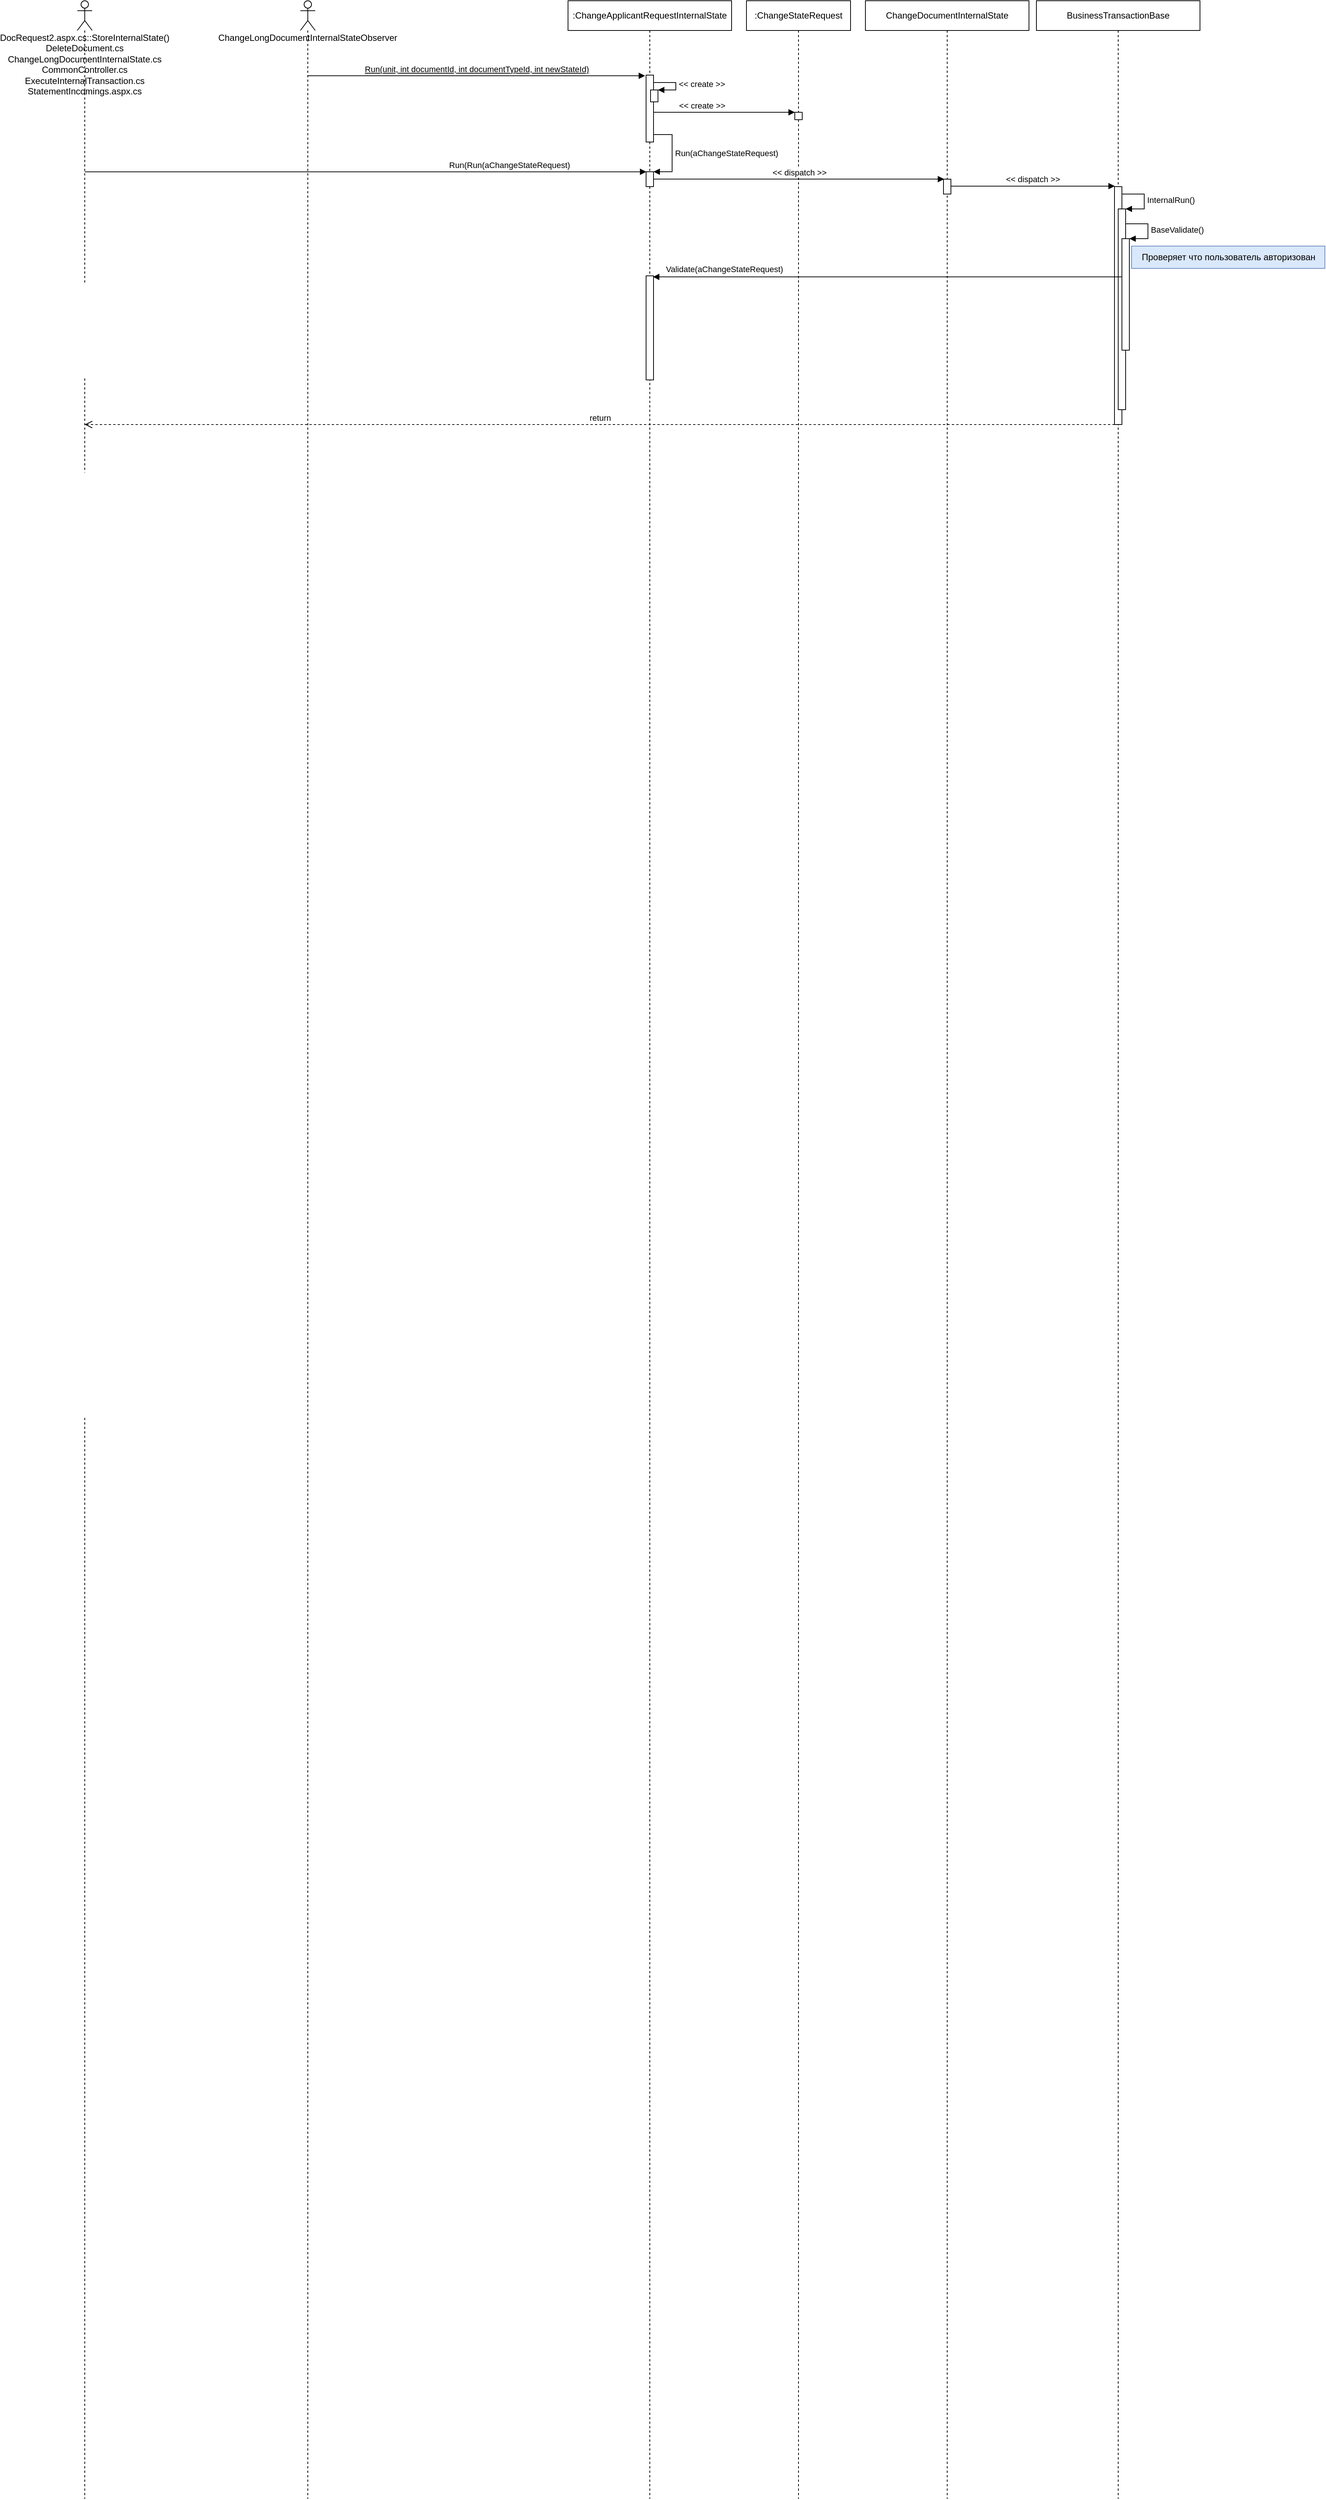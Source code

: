 <mxfile version="20.5.3" type="github">
  <diagram id="NJ8cJHLValZRu48dwTv1" name="Страница 1">
    <mxGraphModel dx="2640" dy="1047" grid="1" gridSize="10" guides="1" tooltips="1" connect="1" arrows="1" fold="1" page="1" pageScale="1" pageWidth="827" pageHeight="1169" math="0" shadow="0">
      <root>
        <mxCell id="0" />
        <mxCell id="1" parent="0" />
        <mxCell id="DkcC5H-eTf_ur9rVXrn--1" value=":ChangeApplicantRequestInternalState" style="shape=umlLifeline;perimeter=lifelinePerimeter;whiteSpace=wrap;html=1;container=1;collapsible=0;recursiveResize=0;outlineConnect=0;" vertex="1" parent="1">
          <mxGeometry x="-320" y="40" width="220" height="3360" as="geometry" />
        </mxCell>
        <mxCell id="DkcC5H-eTf_ur9rVXrn--5" value="" style="html=1;points=[];perimeter=orthogonalPerimeter;" vertex="1" parent="DkcC5H-eTf_ur9rVXrn--1">
          <mxGeometry x="105" y="100" width="10" height="90" as="geometry" />
        </mxCell>
        <mxCell id="DkcC5H-eTf_ur9rVXrn--7" value="" style="html=1;points=[];perimeter=orthogonalPerimeter;" vertex="1" parent="DkcC5H-eTf_ur9rVXrn--1">
          <mxGeometry x="111" y="120" width="10" height="16" as="geometry" />
        </mxCell>
        <mxCell id="DkcC5H-eTf_ur9rVXrn--8" value="&amp;lt;&amp;lt; create &amp;gt;&amp;gt;" style="edgeStyle=orthogonalEdgeStyle;html=1;align=left;spacingLeft=2;endArrow=block;rounded=0;entryX=1;entryY=0;" edge="1" target="DkcC5H-eTf_ur9rVXrn--7" parent="DkcC5H-eTf_ur9rVXrn--1" source="DkcC5H-eTf_ur9rVXrn--5">
          <mxGeometry relative="1" as="geometry">
            <mxPoint x="115" y="124" as="sourcePoint" />
            <Array as="points">
              <mxPoint x="145" y="110" />
              <mxPoint x="145" y="120" />
            </Array>
          </mxGeometry>
        </mxCell>
        <mxCell id="DkcC5H-eTf_ur9rVXrn--10" value="" style="html=1;points=[];perimeter=orthogonalPerimeter;" vertex="1" parent="DkcC5H-eTf_ur9rVXrn--1">
          <mxGeometry x="105" y="230" width="10" height="20" as="geometry" />
        </mxCell>
        <mxCell id="DkcC5H-eTf_ur9rVXrn--11" value="Run(aChangeStateRequest)" style="edgeStyle=orthogonalEdgeStyle;html=1;align=left;spacingLeft=2;endArrow=block;rounded=0;entryX=1;entryY=0;" edge="1" target="DkcC5H-eTf_ur9rVXrn--10" parent="DkcC5H-eTf_ur9rVXrn--1" source="DkcC5H-eTf_ur9rVXrn--5">
          <mxGeometry relative="1" as="geometry">
            <mxPoint x="110" y="210" as="sourcePoint" />
            <Array as="points">
              <mxPoint x="140" y="180" />
              <mxPoint x="140" y="230" />
            </Array>
          </mxGeometry>
        </mxCell>
        <mxCell id="DkcC5H-eTf_ur9rVXrn--42" value="" style="html=1;points=[];perimeter=orthogonalPerimeter;" vertex="1" parent="DkcC5H-eTf_ur9rVXrn--1">
          <mxGeometry x="105" y="370" width="10" height="140" as="geometry" />
        </mxCell>
        <mxCell id="DkcC5H-eTf_ur9rVXrn--4" value="&lt;u&gt;Run(unit, int documentId, int documentTypeId, int newStateId)&lt;/u&gt;" style="html=1;verticalAlign=bottom;endArrow=block;rounded=0;entryX=-0.14;entryY=0.01;entryDx=0;entryDy=0;entryPerimeter=0;" edge="1" parent="1" source="DkcC5H-eTf_ur9rVXrn--43" target="DkcC5H-eTf_ur9rVXrn--5">
          <mxGeometry width="80" relative="1" as="geometry">
            <mxPoint x="-540" y="220" as="sourcePoint" />
            <mxPoint x="-460" y="220" as="targetPoint" />
          </mxGeometry>
        </mxCell>
        <mxCell id="DkcC5H-eTf_ur9rVXrn--12" value=":ChangeStateRequest" style="shape=umlLifeline;perimeter=lifelinePerimeter;whiteSpace=wrap;html=1;container=1;collapsible=0;recursiveResize=0;outlineConnect=0;" vertex="1" parent="1">
          <mxGeometry x="-80" y="40" width="140" height="3360" as="geometry" />
        </mxCell>
        <mxCell id="DkcC5H-eTf_ur9rVXrn--19" value="" style="html=1;points=[];perimeter=orthogonalPerimeter;" vertex="1" parent="DkcC5H-eTf_ur9rVXrn--12">
          <mxGeometry x="65" y="150" width="10" height="10" as="geometry" />
        </mxCell>
        <mxCell id="DkcC5H-eTf_ur9rVXrn--18" value="&amp;lt;&amp;lt; create &amp;gt;&amp;gt;" style="html=1;verticalAlign=bottom;endArrow=block;rounded=0;entryX=0.009;entryY=0.004;entryDx=0;entryDy=0;entryPerimeter=0;" edge="1" parent="1" source="DkcC5H-eTf_ur9rVXrn--5" target="DkcC5H-eTf_ur9rVXrn--19">
          <mxGeometry x="-0.316" width="80" relative="1" as="geometry">
            <mxPoint x="-110" y="170" as="sourcePoint" />
            <mxPoint x="-30" y="170" as="targetPoint" />
            <mxPoint as="offset" />
          </mxGeometry>
        </mxCell>
        <mxCell id="DkcC5H-eTf_ur9rVXrn--22" value="Run(&lt;span style=&quot;text-align: left;&quot;&gt;Run(aChangeStateRequest)&lt;/span&gt;" style="html=1;verticalAlign=bottom;endArrow=block;rounded=0;entryX=0.034;entryY=0.005;entryDx=0;entryDy=0;entryPerimeter=0;" edge="1" parent="1" source="DkcC5H-eTf_ur9rVXrn--47" target="DkcC5H-eTf_ur9rVXrn--10">
          <mxGeometry x="0.51" width="80" relative="1" as="geometry">
            <mxPoint x="-470" y="310" as="sourcePoint" />
            <mxPoint x="-390" y="310" as="targetPoint" />
            <mxPoint as="offset" />
          </mxGeometry>
        </mxCell>
        <mxCell id="DkcC5H-eTf_ur9rVXrn--23" value="ChangeDocumentInternalState" style="shape=umlLifeline;perimeter=lifelinePerimeter;whiteSpace=wrap;html=1;container=1;collapsible=0;recursiveResize=0;outlineConnect=0;" vertex="1" parent="1">
          <mxGeometry x="80" y="40" width="220" height="3360" as="geometry" />
        </mxCell>
        <mxCell id="DkcC5H-eTf_ur9rVXrn--30" value="" style="html=1;points=[];perimeter=orthogonalPerimeter;" vertex="1" parent="DkcC5H-eTf_ur9rVXrn--23">
          <mxGeometry x="105" y="240" width="10" height="20" as="geometry" />
        </mxCell>
        <mxCell id="DkcC5H-eTf_ur9rVXrn--29" value="&amp;lt;&amp;lt; dispatch &amp;gt;&amp;gt;" style="html=1;verticalAlign=bottom;endArrow=block;rounded=0;entryX=0.09;entryY=-0.004;entryDx=0;entryDy=0;entryPerimeter=0;" edge="1" parent="1" source="DkcC5H-eTf_ur9rVXrn--10" target="DkcC5H-eTf_ur9rVXrn--30">
          <mxGeometry width="80" relative="1" as="geometry">
            <mxPoint x="-100" y="220" as="sourcePoint" />
            <mxPoint x="-20" y="220" as="targetPoint" />
          </mxGeometry>
        </mxCell>
        <mxCell id="DkcC5H-eTf_ur9rVXrn--31" value="BusinessTransactionBase" style="shape=umlLifeline;perimeter=lifelinePerimeter;whiteSpace=wrap;html=1;container=1;collapsible=0;recursiveResize=0;outlineConnect=0;" vertex="1" parent="1">
          <mxGeometry x="310" y="40" width="220" height="3360" as="geometry" />
        </mxCell>
        <mxCell id="DkcC5H-eTf_ur9rVXrn--32" value="" style="html=1;points=[];perimeter=orthogonalPerimeter;" vertex="1" parent="DkcC5H-eTf_ur9rVXrn--31">
          <mxGeometry x="105" y="250" width="10" height="320" as="geometry" />
        </mxCell>
        <mxCell id="DkcC5H-eTf_ur9rVXrn--34" value="" style="html=1;points=[];perimeter=orthogonalPerimeter;" vertex="1" parent="DkcC5H-eTf_ur9rVXrn--31">
          <mxGeometry x="110" y="280" width="10" height="270" as="geometry" />
        </mxCell>
        <mxCell id="DkcC5H-eTf_ur9rVXrn--35" value="InternalRun()" style="edgeStyle=orthogonalEdgeStyle;html=1;align=left;spacingLeft=2;endArrow=block;rounded=0;entryX=1;entryY=0;" edge="1" target="DkcC5H-eTf_ur9rVXrn--34" parent="DkcC5H-eTf_ur9rVXrn--31" source="DkcC5H-eTf_ur9rVXrn--32">
          <mxGeometry relative="1" as="geometry">
            <mxPoint x="115" y="281" as="sourcePoint" />
            <Array as="points">
              <mxPoint x="145" y="260" />
              <mxPoint x="145" y="280" />
            </Array>
          </mxGeometry>
        </mxCell>
        <mxCell id="DkcC5H-eTf_ur9rVXrn--38" value="" style="html=1;points=[];perimeter=orthogonalPerimeter;" vertex="1" parent="DkcC5H-eTf_ur9rVXrn--31">
          <mxGeometry x="115" y="320" width="10" height="150" as="geometry" />
        </mxCell>
        <mxCell id="DkcC5H-eTf_ur9rVXrn--39" value="BaseValidate()" style="edgeStyle=orthogonalEdgeStyle;html=1;align=left;spacingLeft=2;endArrow=block;rounded=0;entryX=1;entryY=0;" edge="1" target="DkcC5H-eTf_ur9rVXrn--38" parent="DkcC5H-eTf_ur9rVXrn--31" source="DkcC5H-eTf_ur9rVXrn--34">
          <mxGeometry relative="1" as="geometry">
            <mxPoint x="120" y="300" as="sourcePoint" />
            <Array as="points">
              <mxPoint x="150" y="300" />
              <mxPoint x="150" y="320" />
            </Array>
          </mxGeometry>
        </mxCell>
        <mxCell id="DkcC5H-eTf_ur9rVXrn--33" value="&amp;lt;&amp;lt; dispatch &amp;gt;&amp;gt;" style="html=1;verticalAlign=bottom;endArrow=block;rounded=0;entryX=0.043;entryY=-0.002;entryDx=0;entryDy=0;entryPerimeter=0;" edge="1" parent="1" source="DkcC5H-eTf_ur9rVXrn--30" target="DkcC5H-eTf_ur9rVXrn--32">
          <mxGeometry width="80" relative="1" as="geometry">
            <mxPoint x="230" y="290" as="sourcePoint" />
            <mxPoint x="195.9" y="289.92" as="targetPoint" />
          </mxGeometry>
        </mxCell>
        <mxCell id="DkcC5H-eTf_ur9rVXrn--37" value="return" style="html=1;verticalAlign=bottom;endArrow=open;dashed=1;endSize=8;rounded=0;exitX=0.027;exitY=1;exitDx=0;exitDy=0;exitPerimeter=0;" edge="1" parent="1" source="DkcC5H-eTf_ur9rVXrn--32" target="DkcC5H-eTf_ur9rVXrn--47">
          <mxGeometry relative="1" as="geometry">
            <mxPoint x="670" y="360" as="sourcePoint" />
            <mxPoint x="590" y="360" as="targetPoint" />
          </mxGeometry>
        </mxCell>
        <mxCell id="DkcC5H-eTf_ur9rVXrn--40" value="Проверяет что пользователь авторизован" style="text;html=1;align=center;verticalAlign=middle;resizable=0;points=[];autosize=1;strokeColor=#6c8ebf;fillColor=#dae8fc;" vertex="1" parent="1">
          <mxGeometry x="438" y="370" width="260" height="30" as="geometry" />
        </mxCell>
        <mxCell id="DkcC5H-eTf_ur9rVXrn--41" value="Validate(aChangeStateRequest)" style="html=1;verticalAlign=bottom;endArrow=block;rounded=0;entryX=0.924;entryY=0.01;entryDx=0;entryDy=0;entryPerimeter=0;" edge="1" parent="1" source="DkcC5H-eTf_ur9rVXrn--38" target="DkcC5H-eTf_ur9rVXrn--42">
          <mxGeometry x="0.696" y="-1" width="80" relative="1" as="geometry">
            <mxPoint x="440" y="360" as="sourcePoint" />
            <mxPoint x="520" y="360" as="targetPoint" />
            <mxPoint as="offset" />
          </mxGeometry>
        </mxCell>
        <mxCell id="DkcC5H-eTf_ur9rVXrn--43" value="&lt;span style=&quot;&quot;&gt;ChangeLongDocumentInternalStateObserver&lt;/span&gt;" style="shape=umlLifeline;participant=umlActor;perimeter=lifelinePerimeter;whiteSpace=wrap;html=1;container=1;collapsible=0;recursiveResize=0;verticalAlign=top;spacingTop=36;outlineConnect=0;" vertex="1" parent="1">
          <mxGeometry x="-680" y="40" width="20" height="3360" as="geometry" />
        </mxCell>
        <mxCell id="DkcC5H-eTf_ur9rVXrn--47" value="&lt;span style=&quot;&quot;&gt;DocRequest2.aspx.cs::StoreInternalState()&lt;/span&gt;&lt;br style=&quot;&quot;&gt;&lt;span style=&quot;&quot;&gt;DeleteDocument.cs&lt;/span&gt;&lt;br style=&quot;&quot;&gt;&lt;span style=&quot;&quot;&gt;ChangeLongDocumentInternalState.cs&lt;/span&gt;&lt;br style=&quot;&quot;&gt;&lt;span style=&quot;&quot;&gt;CommonController.cs&lt;/span&gt;&lt;br style=&quot;&quot;&gt;&lt;span style=&quot;&quot;&gt;ExecuteInternalTransaction.cs&lt;/span&gt;&lt;br style=&quot;&quot;&gt;&lt;span style=&quot;&quot;&gt;StatementIncomings.aspx.cs&lt;/span&gt;" style="shape=umlLifeline;participant=umlActor;perimeter=lifelinePerimeter;whiteSpace=wrap;html=1;container=1;collapsible=0;recursiveResize=0;verticalAlign=top;spacingTop=36;outlineConnect=0;" vertex="1" parent="1">
          <mxGeometry x="-980" y="40" width="20" height="3360" as="geometry" />
        </mxCell>
      </root>
    </mxGraphModel>
  </diagram>
</mxfile>
